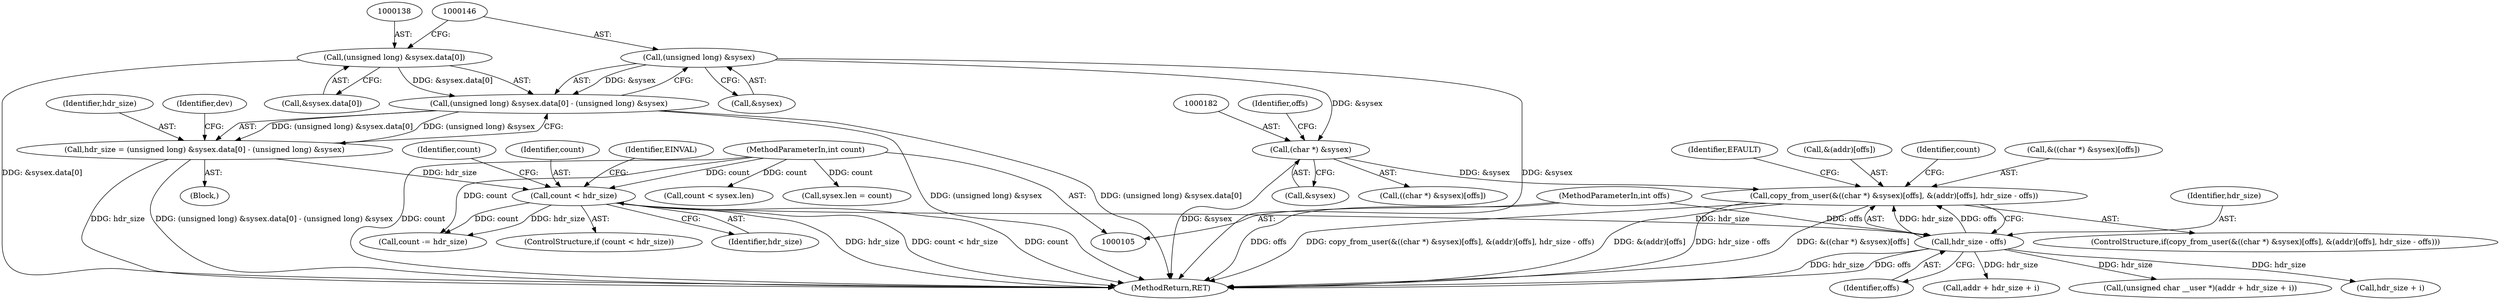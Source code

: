 digraph "0_linux_b769f49463711205d57286e64cf535ed4daf59e9@pointer" {
"1000178" [label="(Call,copy_from_user(&((char *) &sysex)[offs], &(addr)[offs], hdr_size - offs))"];
"1000181" [label="(Call,(char *) &sysex)"];
"1000145" [label="(Call,(unsigned long) &sysex)"];
"1000190" [label="(Call,hdr_size - offs)"];
"1000167" [label="(Call,count < hdr_size)"];
"1000110" [label="(MethodParameterIn,int count)"];
"1000134" [label="(Call,hdr_size = (unsigned long) &sysex.data[0] - (unsigned long) &sysex)"];
"1000136" [label="(Call,(unsigned long) &sysex.data[0] - (unsigned long) &sysex)"];
"1000137" [label="(Call,(unsigned long) &sysex.data[0])"];
"1000109" [label="(MethodParameterIn,int offs)"];
"1000175" [label="(Identifier,count)"];
"1000195" [label="(Identifier,EFAULT)"];
"1000180" [label="(Call,((char *) &sysex)[offs])"];
"1000183" [label="(Call,&sysex)"];
"1000110" [label="(MethodParameterIn,int count)"];
"1000168" [label="(Identifier,count)"];
"1000173" [label="(Identifier,EINVAL)"];
"1000186" [label="(Call,&(addr)[offs])"];
"1000136" [label="(Call,(unsigned long) &sysex.data[0] - (unsigned long) &sysex)"];
"1000203" [label="(Call,sysex.len = count)"];
"1000135" [label="(Identifier,hdr_size)"];
"1000177" [label="(ControlStructure,if(copy_from_user(&((char *) &sysex)[offs], &(addr)[offs], hdr_size - offs)))"];
"1000150" [label="(Identifier,dev)"];
"1000192" [label="(Identifier,offs)"];
"1000147" [label="(Call,&sysex)"];
"1000169" [label="(Identifier,hdr_size)"];
"1000174" [label="(Call,count -= hdr_size)"];
"1000185" [label="(Identifier,offs)"];
"1000112" [label="(Block,)"];
"1000198" [label="(Identifier,count)"];
"1000309" [label="(MethodReturn,RET)"];
"1000134" [label="(Call,hdr_size = (unsigned long) &sysex.data[0] - (unsigned long) &sysex)"];
"1000197" [label="(Call,count < sysex.len)"];
"1000145" [label="(Call,(unsigned long) &sysex)"];
"1000238" [label="(Call,hdr_size + i)"];
"1000178" [label="(Call,copy_from_user(&((char *) &sysex)[offs], &(addr)[offs], hdr_size - offs))"];
"1000139" [label="(Call,&sysex.data[0])"];
"1000167" [label="(Call,count < hdr_size)"];
"1000137" [label="(Call,(unsigned long) &sysex.data[0])"];
"1000236" [label="(Call,addr + hdr_size + i)"];
"1000234" [label="(Call,(unsigned char __user *)(addr + hdr_size + i))"];
"1000191" [label="(Identifier,hdr_size)"];
"1000179" [label="(Call,&((char *) &sysex)[offs])"];
"1000166" [label="(ControlStructure,if (count < hdr_size))"];
"1000181" [label="(Call,(char *) &sysex)"];
"1000109" [label="(MethodParameterIn,int offs)"];
"1000190" [label="(Call,hdr_size - offs)"];
"1000178" -> "1000177"  [label="AST: "];
"1000178" -> "1000190"  [label="CFG: "];
"1000179" -> "1000178"  [label="AST: "];
"1000186" -> "1000178"  [label="AST: "];
"1000190" -> "1000178"  [label="AST: "];
"1000195" -> "1000178"  [label="CFG: "];
"1000198" -> "1000178"  [label="CFG: "];
"1000178" -> "1000309"  [label="DDG: copy_from_user(&((char *) &sysex)[offs], &(addr)[offs], hdr_size - offs)"];
"1000178" -> "1000309"  [label="DDG: &(addr)[offs]"];
"1000178" -> "1000309"  [label="DDG: hdr_size - offs"];
"1000178" -> "1000309"  [label="DDG: &((char *) &sysex)[offs]"];
"1000181" -> "1000178"  [label="DDG: &sysex"];
"1000190" -> "1000178"  [label="DDG: hdr_size"];
"1000190" -> "1000178"  [label="DDG: offs"];
"1000181" -> "1000180"  [label="AST: "];
"1000181" -> "1000183"  [label="CFG: "];
"1000182" -> "1000181"  [label="AST: "];
"1000183" -> "1000181"  [label="AST: "];
"1000185" -> "1000181"  [label="CFG: "];
"1000181" -> "1000309"  [label="DDG: &sysex"];
"1000145" -> "1000181"  [label="DDG: &sysex"];
"1000145" -> "1000136"  [label="AST: "];
"1000145" -> "1000147"  [label="CFG: "];
"1000146" -> "1000145"  [label="AST: "];
"1000147" -> "1000145"  [label="AST: "];
"1000136" -> "1000145"  [label="CFG: "];
"1000145" -> "1000309"  [label="DDG: &sysex"];
"1000145" -> "1000136"  [label="DDG: &sysex"];
"1000190" -> "1000192"  [label="CFG: "];
"1000191" -> "1000190"  [label="AST: "];
"1000192" -> "1000190"  [label="AST: "];
"1000190" -> "1000309"  [label="DDG: hdr_size"];
"1000190" -> "1000309"  [label="DDG: offs"];
"1000167" -> "1000190"  [label="DDG: hdr_size"];
"1000109" -> "1000190"  [label="DDG: offs"];
"1000190" -> "1000234"  [label="DDG: hdr_size"];
"1000190" -> "1000236"  [label="DDG: hdr_size"];
"1000190" -> "1000238"  [label="DDG: hdr_size"];
"1000167" -> "1000166"  [label="AST: "];
"1000167" -> "1000169"  [label="CFG: "];
"1000168" -> "1000167"  [label="AST: "];
"1000169" -> "1000167"  [label="AST: "];
"1000173" -> "1000167"  [label="CFG: "];
"1000175" -> "1000167"  [label="CFG: "];
"1000167" -> "1000309"  [label="DDG: count"];
"1000167" -> "1000309"  [label="DDG: hdr_size"];
"1000167" -> "1000309"  [label="DDG: count < hdr_size"];
"1000110" -> "1000167"  [label="DDG: count"];
"1000134" -> "1000167"  [label="DDG: hdr_size"];
"1000167" -> "1000174"  [label="DDG: hdr_size"];
"1000167" -> "1000174"  [label="DDG: count"];
"1000110" -> "1000105"  [label="AST: "];
"1000110" -> "1000309"  [label="DDG: count"];
"1000110" -> "1000174"  [label="DDG: count"];
"1000110" -> "1000197"  [label="DDG: count"];
"1000110" -> "1000203"  [label="DDG: count"];
"1000134" -> "1000112"  [label="AST: "];
"1000134" -> "1000136"  [label="CFG: "];
"1000135" -> "1000134"  [label="AST: "];
"1000136" -> "1000134"  [label="AST: "];
"1000150" -> "1000134"  [label="CFG: "];
"1000134" -> "1000309"  [label="DDG: hdr_size"];
"1000134" -> "1000309"  [label="DDG: (unsigned long) &sysex.data[0] - (unsigned long) &sysex"];
"1000136" -> "1000134"  [label="DDG: (unsigned long) &sysex.data[0]"];
"1000136" -> "1000134"  [label="DDG: (unsigned long) &sysex"];
"1000137" -> "1000136"  [label="AST: "];
"1000136" -> "1000309"  [label="DDG: (unsigned long) &sysex"];
"1000136" -> "1000309"  [label="DDG: (unsigned long) &sysex.data[0]"];
"1000137" -> "1000136"  [label="DDG: &sysex.data[0]"];
"1000137" -> "1000139"  [label="CFG: "];
"1000138" -> "1000137"  [label="AST: "];
"1000139" -> "1000137"  [label="AST: "];
"1000146" -> "1000137"  [label="CFG: "];
"1000137" -> "1000309"  [label="DDG: &sysex.data[0]"];
"1000109" -> "1000105"  [label="AST: "];
"1000109" -> "1000309"  [label="DDG: offs"];
}
